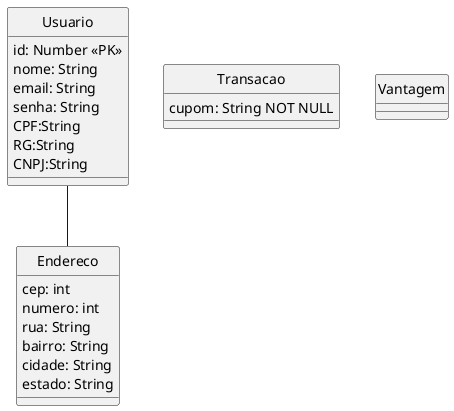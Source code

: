 @startuml DER

skinparam classAttributeIconSize 0
hide circle

'Usuario
'Carteira
'Transacao
'Vantagem
entity Usuario{
    id: Number <<PK>>
    nome: String
    email: String
    senha: String
    CPF:String
    RG:String
    CNPJ:String
}

entity Endereco{
    cep: int
    numero: int
    rua: String
    bairro: String
    cidade: String
    estado: String
}

entity Transacao{
    cupom: String NOT NULL
}

entity Vantagem{

}

'--------------------------------------
'RELACIONAMENTOS
'--------------------------------------

Usuario -- Endereco


'Entity01|..|| Entity02
'Entity03 }o..o| Entity04
'Entity05 ||--o{Entity06
'Entity07 |o--|| Entity08
@enduml